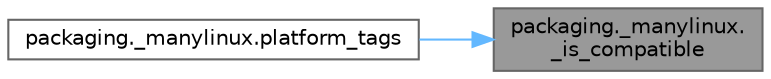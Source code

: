 digraph "packaging._manylinux._is_compatible"
{
 // LATEX_PDF_SIZE
  bgcolor="transparent";
  edge [fontname=Helvetica,fontsize=10,labelfontname=Helvetica,labelfontsize=10];
  node [fontname=Helvetica,fontsize=10,shape=box,height=0.2,width=0.4];
  rankdir="RL";
  Node1 [id="Node000001",label="packaging._manylinux.\l_is_compatible",height=0.2,width=0.4,color="gray40", fillcolor="grey60", style="filled", fontcolor="black",tooltip=" "];
  Node1 -> Node2 [id="edge1_Node000001_Node000002",dir="back",color="steelblue1",style="solid",tooltip=" "];
  Node2 [id="Node000002",label="packaging._manylinux.platform_tags",height=0.2,width=0.4,color="grey40", fillcolor="white", style="filled",URL="$namespacepackaging_1_1__manylinux.html#acf43b1285e761864a3d3c89a419f18a1",tooltip=" "];
}
